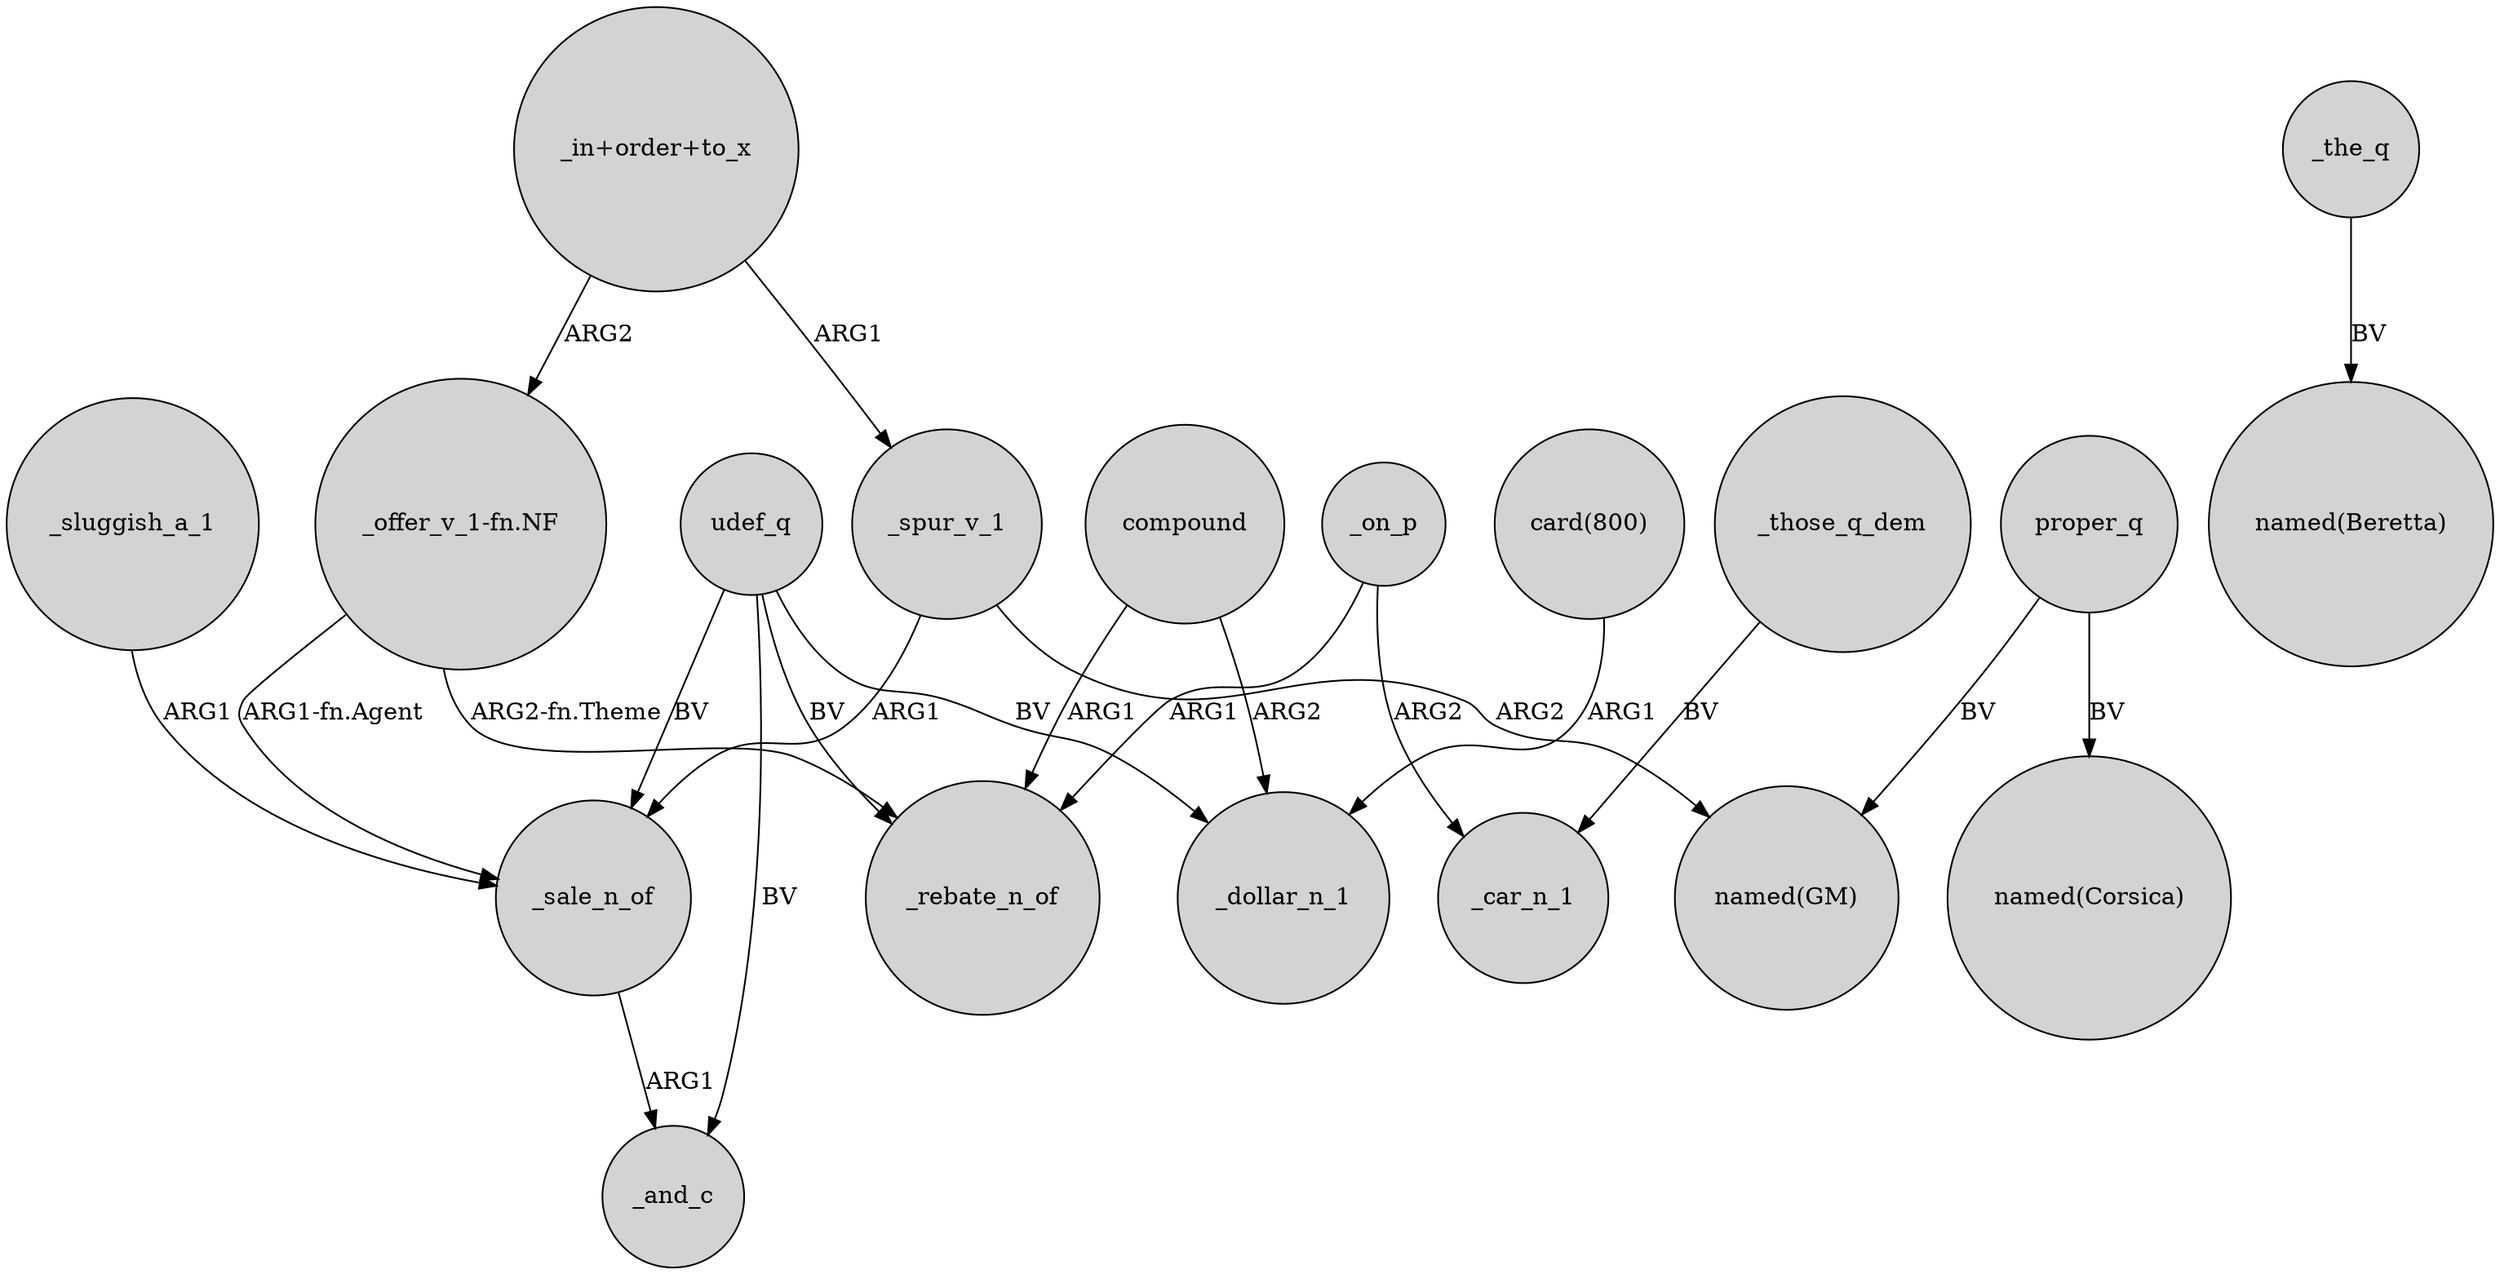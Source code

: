digraph {
	node [shape=circle style=filled]
	_spur_v_1 -> _sale_n_of [label=ARG1]
	"_in+order+to_x" -> "_offer_v_1-fn.NF" [label=ARG2]
	udef_q -> _rebate_n_of [label=BV]
	_sluggish_a_1 -> _sale_n_of [label=ARG1]
	proper_q -> "named(GM)" [label=BV]
	"_in+order+to_x" -> _spur_v_1 [label=ARG1]
	proper_q -> "named(Corsica)" [label=BV]
	_the_q -> "named(Beretta)" [label=BV]
	_on_p -> _rebate_n_of [label=ARG1]
	"card(800)" -> _dollar_n_1 [label=ARG1]
	udef_q -> _sale_n_of [label=BV]
	_sale_n_of -> _and_c [label=ARG1]
	"_offer_v_1-fn.NF" -> _sale_n_of [label="ARG1-fn.Agent"]
	_those_q_dem -> _car_n_1 [label=BV]
	compound -> _rebate_n_of [label=ARG1]
	compound -> _dollar_n_1 [label=ARG2]
	udef_q -> _and_c [label=BV]
	"_offer_v_1-fn.NF" -> _rebate_n_of [label="ARG2-fn.Theme"]
	udef_q -> _dollar_n_1 [label=BV]
	_on_p -> _car_n_1 [label=ARG2]
	_spur_v_1 -> "named(GM)" [label=ARG2]
}
